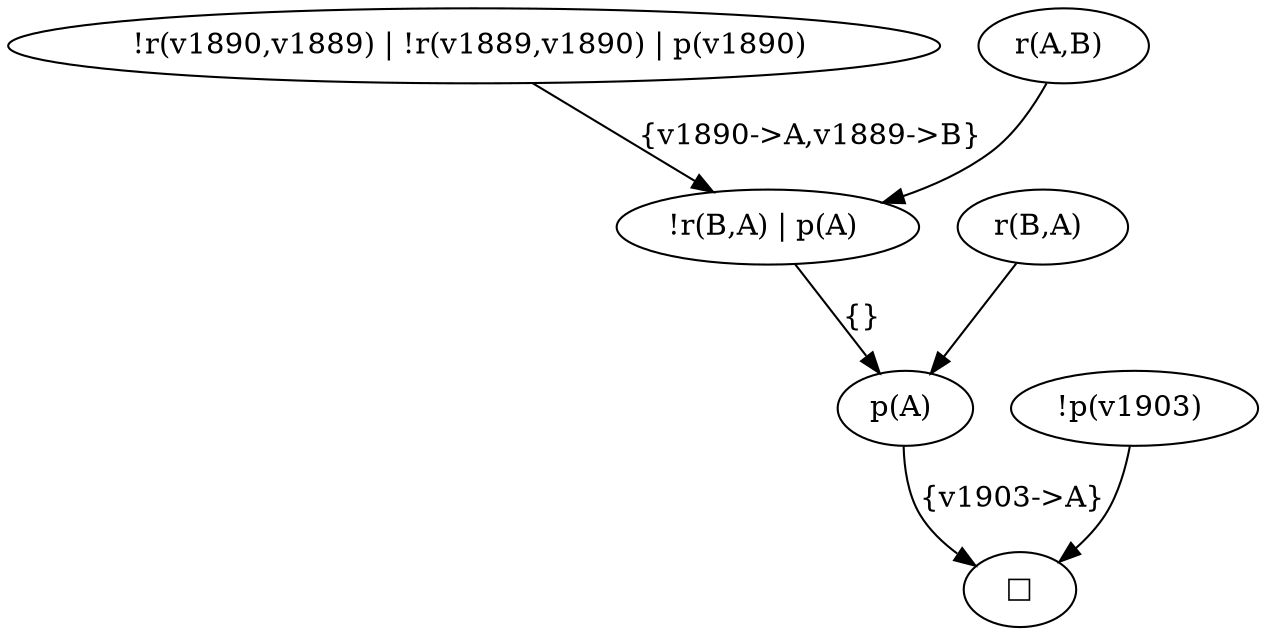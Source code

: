 digraph refutation_tree {
  CLAUSE_8[label = "!r(v1890,v1889) | !r(v1889,v1890) | p(v1890) "];
  CLAUSE_4[label = "!r(B,A) | p(A) "];
  CLAUSE_9[label = "r(A,B) "];
  CLAUSE_2[label = "p(A) "];
  CLAUSE_5[label = "r(B,A) "];
  CLAUSE_1[label = "□"];
  CLAUSE_3[label = "!p(v1903) "];

  CLAUSE_8 -> CLAUSE_4[label = "{v1890->A,v1889->B}"];
  CLAUSE_9 -> CLAUSE_4;
  CLAUSE_4 -> CLAUSE_2[label = "{}"];
  CLAUSE_5 -> CLAUSE_2;
  CLAUSE_2 -> CLAUSE_1[label = "{v1903->A}"];
  CLAUSE_3 -> CLAUSE_1;

}
